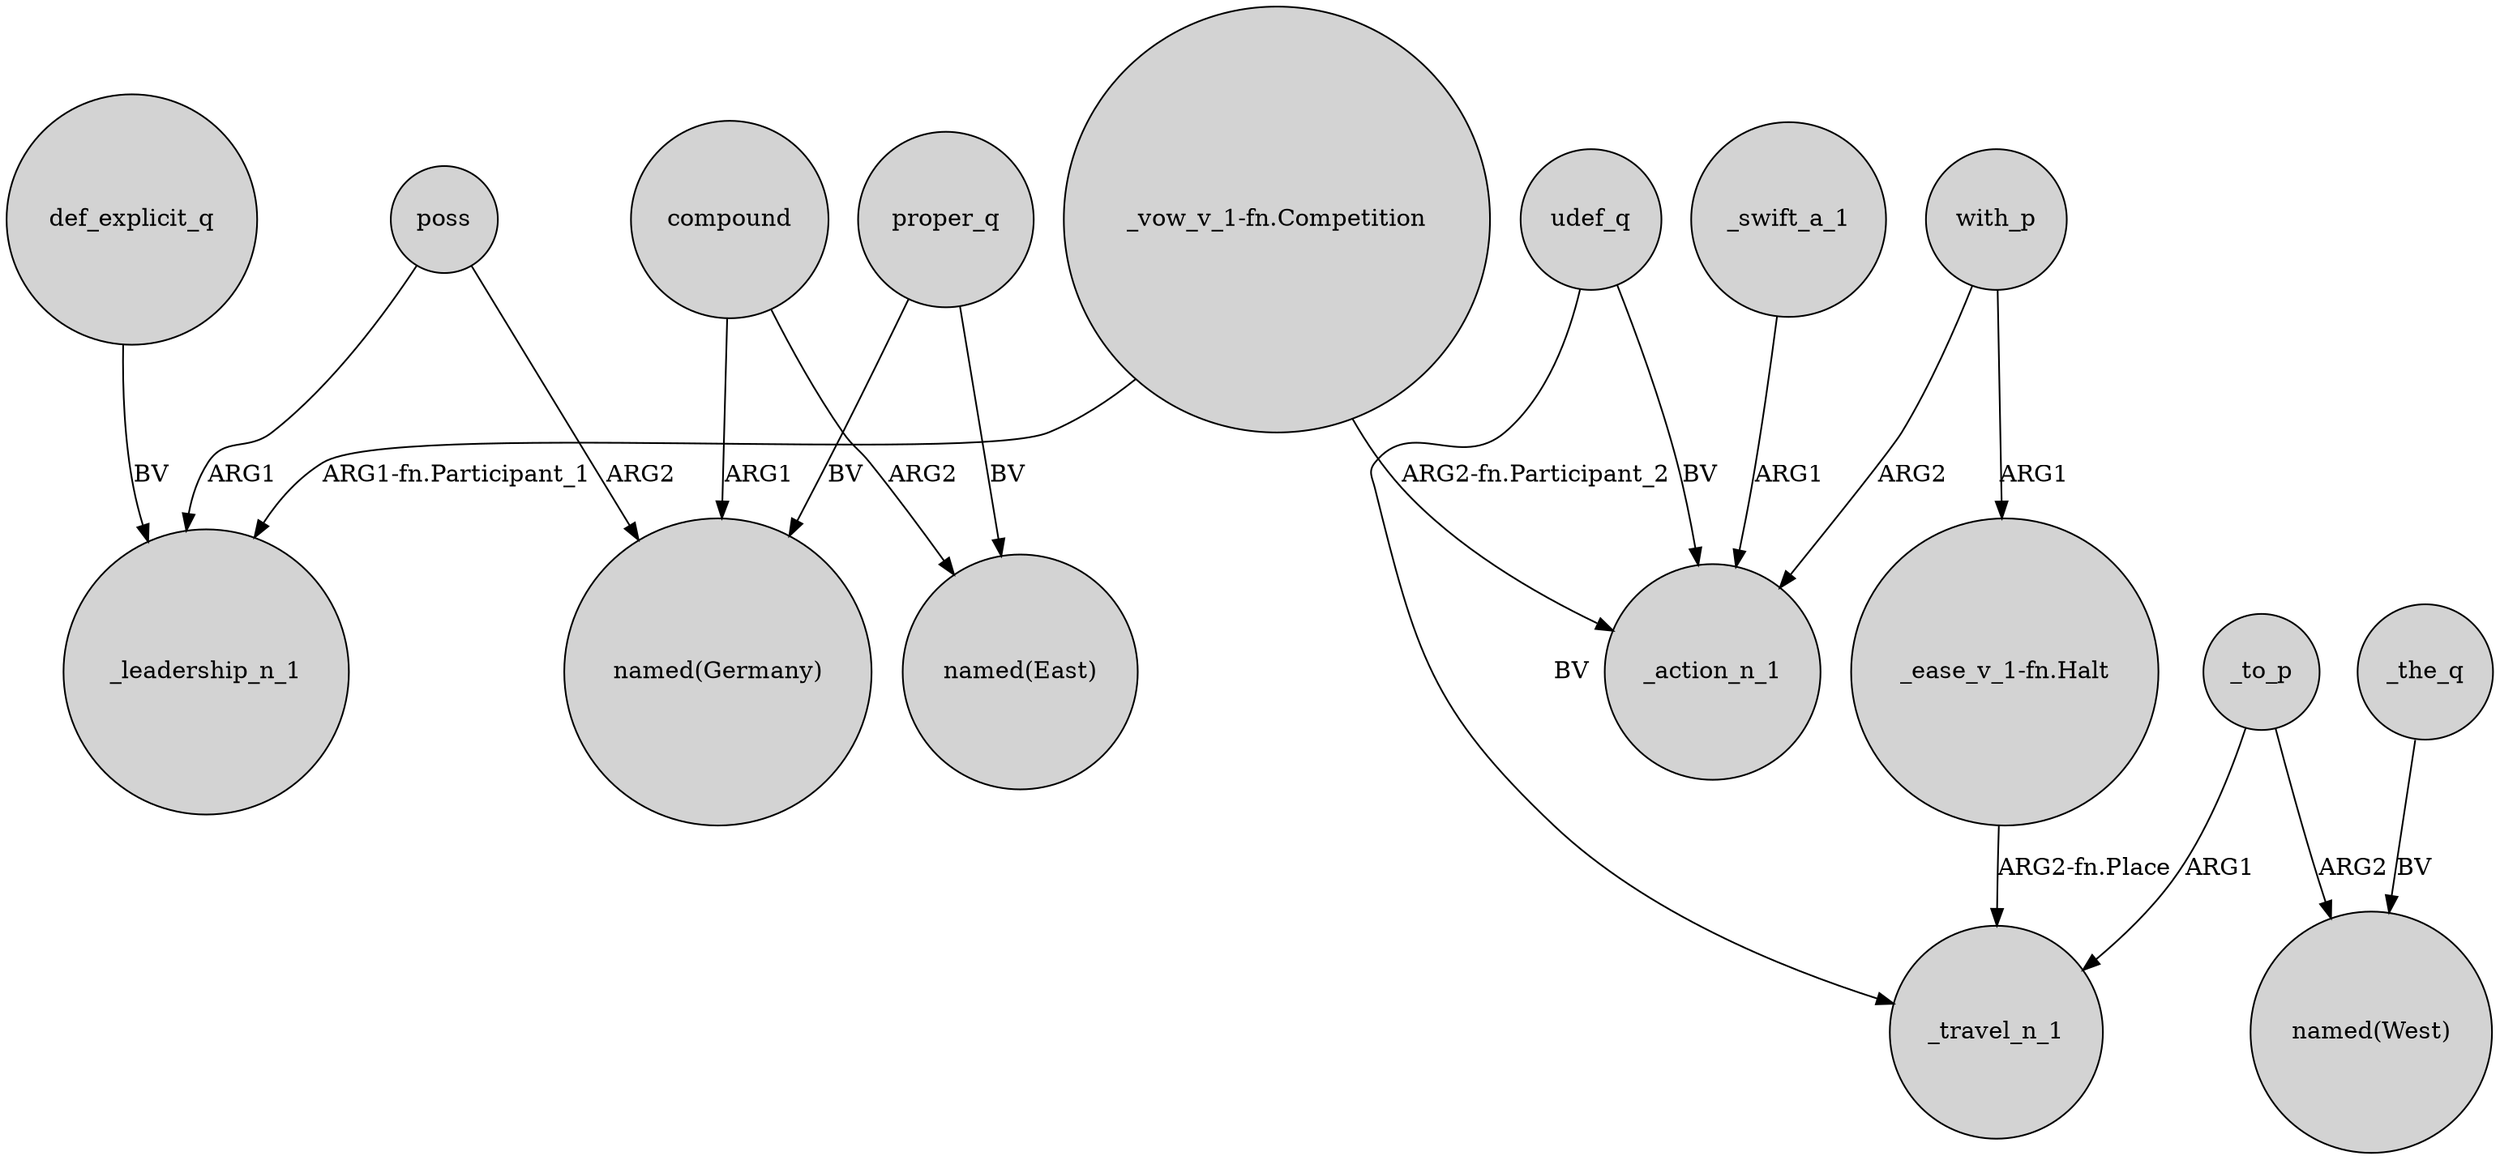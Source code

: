 digraph {
	node [shape=circle style=filled]
	"_vow_v_1-fn.Competition" -> _leadership_n_1 [label="ARG1-fn.Participant_1"]
	def_explicit_q -> _leadership_n_1 [label=BV]
	poss -> _leadership_n_1 [label=ARG1]
	_to_p -> "named(West)" [label=ARG2]
	compound -> "named(Germany)" [label=ARG1]
	proper_q -> "named(Germany)" [label=BV]
	poss -> "named(Germany)" [label=ARG2]
	with_p -> _action_n_1 [label=ARG2]
	compound -> "named(East)" [label=ARG2]
	_swift_a_1 -> _action_n_1 [label=ARG1]
	"_ease_v_1-fn.Halt" -> _travel_n_1 [label="ARG2-fn.Place"]
	proper_q -> "named(East)" [label=BV]
	"_vow_v_1-fn.Competition" -> _action_n_1 [label="ARG2-fn.Participant_2"]
	_to_p -> _travel_n_1 [label=ARG1]
	udef_q -> _travel_n_1 [label=BV]
	udef_q -> _action_n_1 [label=BV]
	with_p -> "_ease_v_1-fn.Halt" [label=ARG1]
	_the_q -> "named(West)" [label=BV]
}
